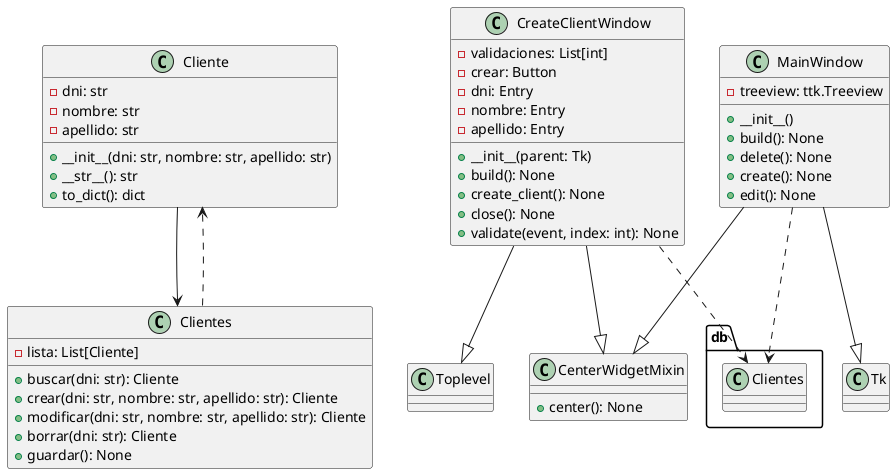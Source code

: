 @startuml
class Cliente {
    -dni: str
    -nombre: str
    -apellido: str
    +__init__(dni: str, nombre: str, apellido: str)
    +__str__(): str
    +to_dict(): dict
}

class Clientes {
    -lista: List[Cliente]
    +buscar(dni: str): Cliente
    +crear(dni: str, nombre: str, apellido: str): Cliente
    +modificar(dni: str, nombre: str, apellido: str): Cliente
    +borrar(dni: str): Cliente
    +guardar(): None
}

class CenterWidgetMixin {
    +center(): None
}

class CreateClientWindow {
    -validaciones: List[int]
    -crear: Button
    -dni: Entry
    -nombre: Entry
    -apellido: Entry
    +__init__(parent: Tk)
    +build(): None
    +create_client(): None
    +close(): None
    +validate(event, index: int): None
}

class MainWindow {
    -treeview: ttk.Treeview
    +__init__()
    +build(): None
    +delete(): None
    +create(): None
    +edit(): None
}

Cliente --> Clientes
Clientes ..> Cliente
CreateClientWindow --|> Toplevel
CreateClientWindow --|> CenterWidgetMixin
CreateClientWindow ..> db.Clientes
MainWindow --|> Tk
MainWindow --|> CenterWidgetMixin
MainWindow ..> db.Clientes
@enduml
